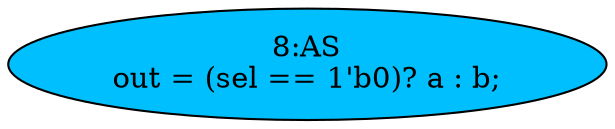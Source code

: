 strict digraph "" {
	node [label="\N"];
	"8:AS"	[ast="<pyverilog.vparser.ast.Assign object at 0x7ff9727d14d0>",
		def_var="['out']",
		fillcolor=deepskyblue,
		label="8:AS
out = (sel == 1'b0)? a : b;",
		statements="[]",
		style=filled,
		typ=Assign,
		use_var="['sel', 'a', 'b']"];
}
